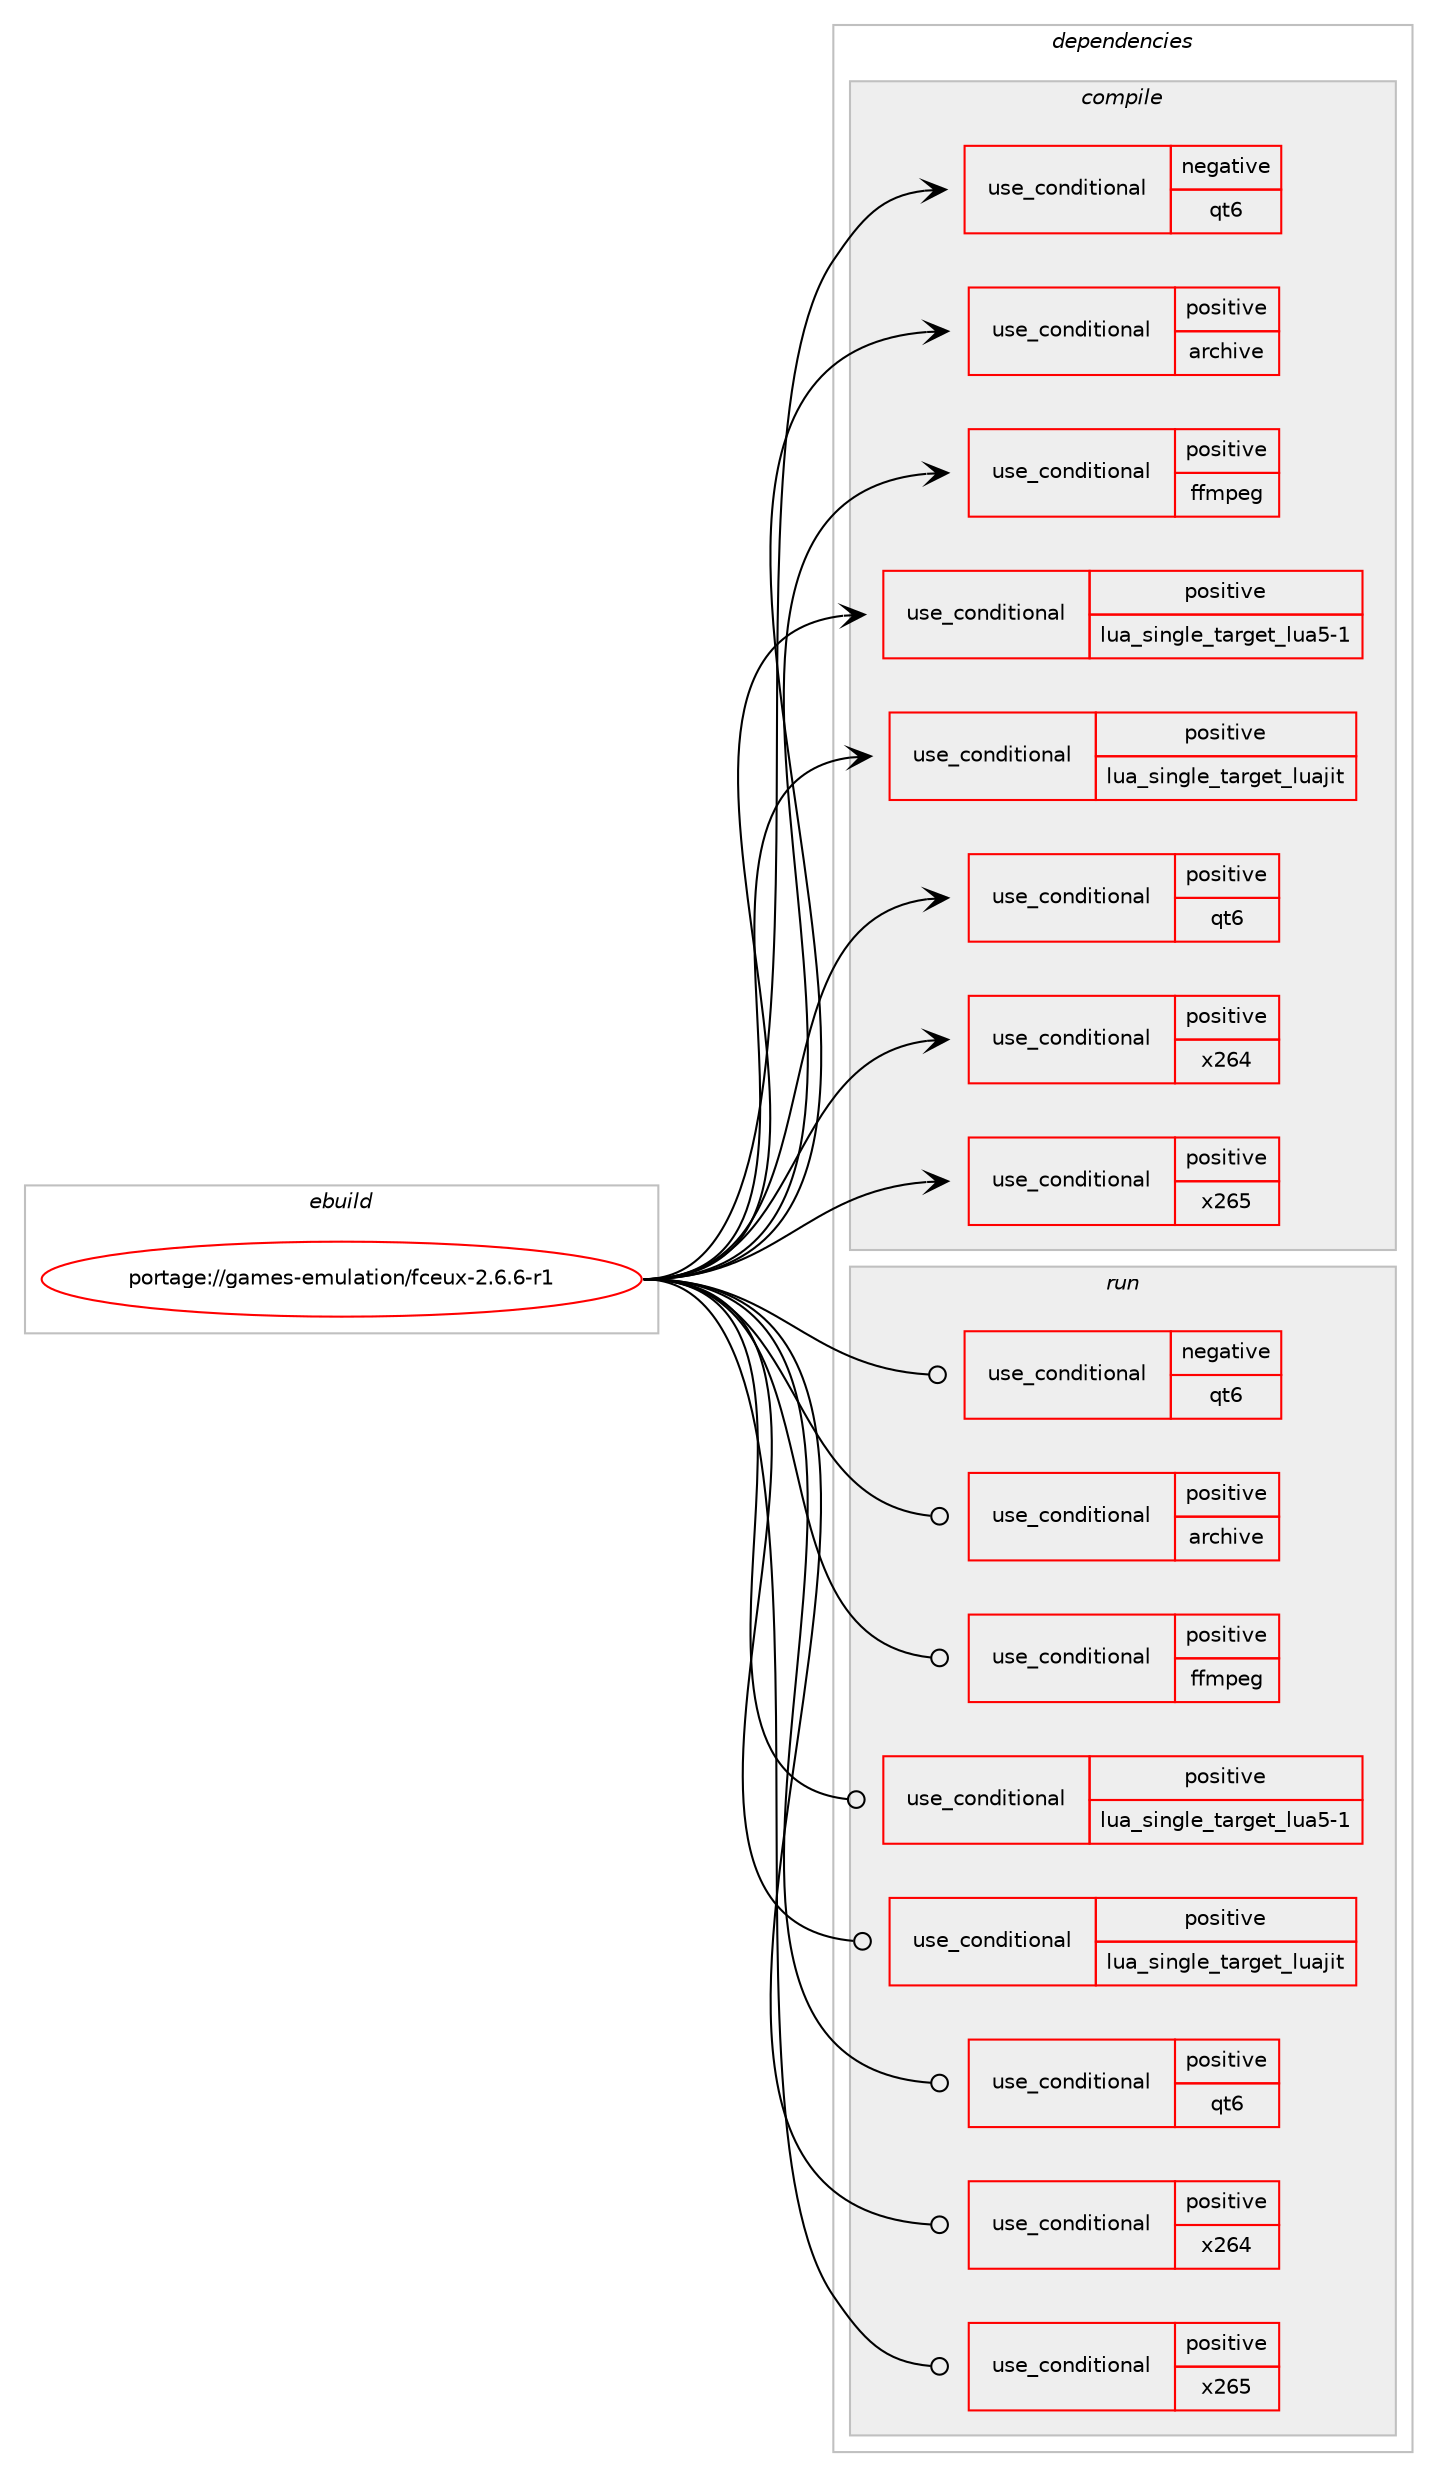 digraph prolog {

# *************
# Graph options
# *************

newrank=true;
concentrate=true;
compound=true;
graph [rankdir=LR,fontname=Helvetica,fontsize=10,ranksep=1.5];#, ranksep=2.5, nodesep=0.2];
edge  [arrowhead=vee];
node  [fontname=Helvetica,fontsize=10];

# **********
# The ebuild
# **********

subgraph cluster_leftcol {
color=gray;
rank=same;
label=<<i>ebuild</i>>;
id [label="portage://games-emulation/fceux-2.6.6-r1", color=red, width=4, href="../games-emulation/fceux-2.6.6-r1.svg"];
}

# ****************
# The dependencies
# ****************

subgraph cluster_midcol {
color=gray;
label=<<i>dependencies</i>>;
subgraph cluster_compile {
fillcolor="#eeeeee";
style=filled;
label=<<i>compile</i>>;
subgraph cond61809 {
dependency114761 [label=<<TABLE BORDER="0" CELLBORDER="1" CELLSPACING="0" CELLPADDING="4"><TR><TD ROWSPAN="3" CELLPADDING="10">use_conditional</TD></TR><TR><TD>negative</TD></TR><TR><TD>qt6</TD></TR></TABLE>>, shape=none, color=red];
# *** BEGIN UNKNOWN DEPENDENCY TYPE (TODO) ***
# dependency114761 -> package_dependency(portage://games-emulation/fceux-2.6.6-r1,install,no,dev-qt,qtcore,none,[,,],[slot(5)],[])
# *** END UNKNOWN DEPENDENCY TYPE (TODO) ***

# *** BEGIN UNKNOWN DEPENDENCY TYPE (TODO) ***
# dependency114761 -> package_dependency(portage://games-emulation/fceux-2.6.6-r1,install,no,dev-qt,qtgui,none,[,,],[slot(5)],[])
# *** END UNKNOWN DEPENDENCY TYPE (TODO) ***

# *** BEGIN UNKNOWN DEPENDENCY TYPE (TODO) ***
# dependency114761 -> package_dependency(portage://games-emulation/fceux-2.6.6-r1,install,no,dev-qt,qtopengl,none,[,,],[slot(5)],[use(disable(gles2-only),none)])
# *** END UNKNOWN DEPENDENCY TYPE (TODO) ***

# *** BEGIN UNKNOWN DEPENDENCY TYPE (TODO) ***
# dependency114761 -> package_dependency(portage://games-emulation/fceux-2.6.6-r1,install,no,dev-qt,qtwidgets,none,[,,],[slot(5)],[])
# *** END UNKNOWN DEPENDENCY TYPE (TODO) ***

}
id:e -> dependency114761:w [weight=20,style="solid",arrowhead="vee"];
subgraph cond61810 {
dependency114762 [label=<<TABLE BORDER="0" CELLBORDER="1" CELLSPACING="0" CELLPADDING="4"><TR><TD ROWSPAN="3" CELLPADDING="10">use_conditional</TD></TR><TR><TD>positive</TD></TR><TR><TD>archive</TD></TR></TABLE>>, shape=none, color=red];
# *** BEGIN UNKNOWN DEPENDENCY TYPE (TODO) ***
# dependency114762 -> package_dependency(portage://games-emulation/fceux-2.6.6-r1,install,no,app-arch,libarchive,none,[,,],any_same_slot,[])
# *** END UNKNOWN DEPENDENCY TYPE (TODO) ***

}
id:e -> dependency114762:w [weight=20,style="solid",arrowhead="vee"];
subgraph cond61811 {
dependency114763 [label=<<TABLE BORDER="0" CELLBORDER="1" CELLSPACING="0" CELLPADDING="4"><TR><TD ROWSPAN="3" CELLPADDING="10">use_conditional</TD></TR><TR><TD>positive</TD></TR><TR><TD>ffmpeg</TD></TR></TABLE>>, shape=none, color=red];
# *** BEGIN UNKNOWN DEPENDENCY TYPE (TODO) ***
# dependency114763 -> package_dependency(portage://games-emulation/fceux-2.6.6-r1,install,no,media-video,ffmpeg,none,[,,],any_same_slot,[])
# *** END UNKNOWN DEPENDENCY TYPE (TODO) ***

}
id:e -> dependency114763:w [weight=20,style="solid",arrowhead="vee"];
subgraph cond61812 {
dependency114764 [label=<<TABLE BORDER="0" CELLBORDER="1" CELLSPACING="0" CELLPADDING="4"><TR><TD ROWSPAN="3" CELLPADDING="10">use_conditional</TD></TR><TR><TD>positive</TD></TR><TR><TD>lua_single_target_lua5-1</TD></TR></TABLE>>, shape=none, color=red];
# *** BEGIN UNKNOWN DEPENDENCY TYPE (TODO) ***
# dependency114764 -> package_dependency(portage://games-emulation/fceux-2.6.6-r1,install,no,dev-lang,lua,none,[,,],[slot(5.1)],[])
# *** END UNKNOWN DEPENDENCY TYPE (TODO) ***

}
id:e -> dependency114764:w [weight=20,style="solid",arrowhead="vee"];
subgraph cond61813 {
dependency114765 [label=<<TABLE BORDER="0" CELLBORDER="1" CELLSPACING="0" CELLPADDING="4"><TR><TD ROWSPAN="3" CELLPADDING="10">use_conditional</TD></TR><TR><TD>positive</TD></TR><TR><TD>lua_single_target_luajit</TD></TR></TABLE>>, shape=none, color=red];
# *** BEGIN UNKNOWN DEPENDENCY TYPE (TODO) ***
# dependency114765 -> package_dependency(portage://games-emulation/fceux-2.6.6-r1,install,no,dev-lang,luajit,none,[,,],any_same_slot,[])
# *** END UNKNOWN DEPENDENCY TYPE (TODO) ***

}
id:e -> dependency114765:w [weight=20,style="solid",arrowhead="vee"];
subgraph cond61814 {
dependency114766 [label=<<TABLE BORDER="0" CELLBORDER="1" CELLSPACING="0" CELLPADDING="4"><TR><TD ROWSPAN="3" CELLPADDING="10">use_conditional</TD></TR><TR><TD>positive</TD></TR><TR><TD>qt6</TD></TR></TABLE>>, shape=none, color=red];
# *** BEGIN UNKNOWN DEPENDENCY TYPE (TODO) ***
# dependency114766 -> package_dependency(portage://games-emulation/fceux-2.6.6-r1,install,no,dev-qt,qtbase,none,[,,],[slot(6)],[use(enable(gui),none),use(enable(opengl),none),use(enable(widgets),none),use(disable(gles2-only),none)])
# *** END UNKNOWN DEPENDENCY TYPE (TODO) ***

}
id:e -> dependency114766:w [weight=20,style="solid",arrowhead="vee"];
subgraph cond61815 {
dependency114767 [label=<<TABLE BORDER="0" CELLBORDER="1" CELLSPACING="0" CELLPADDING="4"><TR><TD ROWSPAN="3" CELLPADDING="10">use_conditional</TD></TR><TR><TD>positive</TD></TR><TR><TD>x264</TD></TR></TABLE>>, shape=none, color=red];
# *** BEGIN UNKNOWN DEPENDENCY TYPE (TODO) ***
# dependency114767 -> package_dependency(portage://games-emulation/fceux-2.6.6-r1,install,no,media-libs,x264,none,[,,],any_same_slot,[])
# *** END UNKNOWN DEPENDENCY TYPE (TODO) ***

}
id:e -> dependency114767:w [weight=20,style="solid",arrowhead="vee"];
subgraph cond61816 {
dependency114768 [label=<<TABLE BORDER="0" CELLBORDER="1" CELLSPACING="0" CELLPADDING="4"><TR><TD ROWSPAN="3" CELLPADDING="10">use_conditional</TD></TR><TR><TD>positive</TD></TR><TR><TD>x265</TD></TR></TABLE>>, shape=none, color=red];
# *** BEGIN UNKNOWN DEPENDENCY TYPE (TODO) ***
# dependency114768 -> package_dependency(portage://games-emulation/fceux-2.6.6-r1,install,no,media-libs,x265,none,[,,],any_same_slot,[])
# *** END UNKNOWN DEPENDENCY TYPE (TODO) ***

}
id:e -> dependency114768:w [weight=20,style="solid",arrowhead="vee"];
# *** BEGIN UNKNOWN DEPENDENCY TYPE (TODO) ***
# id -> package_dependency(portage://games-emulation/fceux-2.6.6-r1,install,no,media-libs,libglvnd,none,[,,],[],[])
# *** END UNKNOWN DEPENDENCY TYPE (TODO) ***

# *** BEGIN UNKNOWN DEPENDENCY TYPE (TODO) ***
# id -> package_dependency(portage://games-emulation/fceux-2.6.6-r1,install,no,media-libs,libsdl2,none,[,,],[],[use(enable(joystick),none),use(enable(sound),none),use(enable(threads),positive),use(enable(video),none)])
# *** END UNKNOWN DEPENDENCY TYPE (TODO) ***

# *** BEGIN UNKNOWN DEPENDENCY TYPE (TODO) ***
# id -> package_dependency(portage://games-emulation/fceux-2.6.6-r1,install,no,sys-libs,zlib,none,[,,],any_same_slot,[use(enable(minizip),none)])
# *** END UNKNOWN DEPENDENCY TYPE (TODO) ***

}
subgraph cluster_compileandrun {
fillcolor="#eeeeee";
style=filled;
label=<<i>compile and run</i>>;
}
subgraph cluster_run {
fillcolor="#eeeeee";
style=filled;
label=<<i>run</i>>;
subgraph cond61817 {
dependency114769 [label=<<TABLE BORDER="0" CELLBORDER="1" CELLSPACING="0" CELLPADDING="4"><TR><TD ROWSPAN="3" CELLPADDING="10">use_conditional</TD></TR><TR><TD>negative</TD></TR><TR><TD>qt6</TD></TR></TABLE>>, shape=none, color=red];
# *** BEGIN UNKNOWN DEPENDENCY TYPE (TODO) ***
# dependency114769 -> package_dependency(portage://games-emulation/fceux-2.6.6-r1,run,no,dev-qt,qtcore,none,[,,],[slot(5)],[])
# *** END UNKNOWN DEPENDENCY TYPE (TODO) ***

# *** BEGIN UNKNOWN DEPENDENCY TYPE (TODO) ***
# dependency114769 -> package_dependency(portage://games-emulation/fceux-2.6.6-r1,run,no,dev-qt,qtgui,none,[,,],[slot(5)],[])
# *** END UNKNOWN DEPENDENCY TYPE (TODO) ***

# *** BEGIN UNKNOWN DEPENDENCY TYPE (TODO) ***
# dependency114769 -> package_dependency(portage://games-emulation/fceux-2.6.6-r1,run,no,dev-qt,qtopengl,none,[,,],[slot(5)],[use(disable(gles2-only),none)])
# *** END UNKNOWN DEPENDENCY TYPE (TODO) ***

# *** BEGIN UNKNOWN DEPENDENCY TYPE (TODO) ***
# dependency114769 -> package_dependency(portage://games-emulation/fceux-2.6.6-r1,run,no,dev-qt,qtwidgets,none,[,,],[slot(5)],[])
# *** END UNKNOWN DEPENDENCY TYPE (TODO) ***

}
id:e -> dependency114769:w [weight=20,style="solid",arrowhead="odot"];
subgraph cond61818 {
dependency114770 [label=<<TABLE BORDER="0" CELLBORDER="1" CELLSPACING="0" CELLPADDING="4"><TR><TD ROWSPAN="3" CELLPADDING="10">use_conditional</TD></TR><TR><TD>positive</TD></TR><TR><TD>archive</TD></TR></TABLE>>, shape=none, color=red];
# *** BEGIN UNKNOWN DEPENDENCY TYPE (TODO) ***
# dependency114770 -> package_dependency(portage://games-emulation/fceux-2.6.6-r1,run,no,app-arch,libarchive,none,[,,],any_same_slot,[])
# *** END UNKNOWN DEPENDENCY TYPE (TODO) ***

}
id:e -> dependency114770:w [weight=20,style="solid",arrowhead="odot"];
subgraph cond61819 {
dependency114771 [label=<<TABLE BORDER="0" CELLBORDER="1" CELLSPACING="0" CELLPADDING="4"><TR><TD ROWSPAN="3" CELLPADDING="10">use_conditional</TD></TR><TR><TD>positive</TD></TR><TR><TD>ffmpeg</TD></TR></TABLE>>, shape=none, color=red];
# *** BEGIN UNKNOWN DEPENDENCY TYPE (TODO) ***
# dependency114771 -> package_dependency(portage://games-emulation/fceux-2.6.6-r1,run,no,media-video,ffmpeg,none,[,,],any_same_slot,[])
# *** END UNKNOWN DEPENDENCY TYPE (TODO) ***

}
id:e -> dependency114771:w [weight=20,style="solid",arrowhead="odot"];
subgraph cond61820 {
dependency114772 [label=<<TABLE BORDER="0" CELLBORDER="1" CELLSPACING="0" CELLPADDING="4"><TR><TD ROWSPAN="3" CELLPADDING="10">use_conditional</TD></TR><TR><TD>positive</TD></TR><TR><TD>lua_single_target_lua5-1</TD></TR></TABLE>>, shape=none, color=red];
# *** BEGIN UNKNOWN DEPENDENCY TYPE (TODO) ***
# dependency114772 -> package_dependency(portage://games-emulation/fceux-2.6.6-r1,run,no,dev-lang,lua,none,[,,],[slot(5.1)],[])
# *** END UNKNOWN DEPENDENCY TYPE (TODO) ***

}
id:e -> dependency114772:w [weight=20,style="solid",arrowhead="odot"];
subgraph cond61821 {
dependency114773 [label=<<TABLE BORDER="0" CELLBORDER="1" CELLSPACING="0" CELLPADDING="4"><TR><TD ROWSPAN="3" CELLPADDING="10">use_conditional</TD></TR><TR><TD>positive</TD></TR><TR><TD>lua_single_target_luajit</TD></TR></TABLE>>, shape=none, color=red];
# *** BEGIN UNKNOWN DEPENDENCY TYPE (TODO) ***
# dependency114773 -> package_dependency(portage://games-emulation/fceux-2.6.6-r1,run,no,dev-lang,luajit,none,[,,],any_same_slot,[])
# *** END UNKNOWN DEPENDENCY TYPE (TODO) ***

}
id:e -> dependency114773:w [weight=20,style="solid",arrowhead="odot"];
subgraph cond61822 {
dependency114774 [label=<<TABLE BORDER="0" CELLBORDER="1" CELLSPACING="0" CELLPADDING="4"><TR><TD ROWSPAN="3" CELLPADDING="10">use_conditional</TD></TR><TR><TD>positive</TD></TR><TR><TD>qt6</TD></TR></TABLE>>, shape=none, color=red];
# *** BEGIN UNKNOWN DEPENDENCY TYPE (TODO) ***
# dependency114774 -> package_dependency(portage://games-emulation/fceux-2.6.6-r1,run,no,dev-qt,qtbase,none,[,,],[slot(6)],[use(enable(gui),none),use(enable(opengl),none),use(enable(widgets),none),use(disable(gles2-only),none)])
# *** END UNKNOWN DEPENDENCY TYPE (TODO) ***

}
id:e -> dependency114774:w [weight=20,style="solid",arrowhead="odot"];
subgraph cond61823 {
dependency114775 [label=<<TABLE BORDER="0" CELLBORDER="1" CELLSPACING="0" CELLPADDING="4"><TR><TD ROWSPAN="3" CELLPADDING="10">use_conditional</TD></TR><TR><TD>positive</TD></TR><TR><TD>x264</TD></TR></TABLE>>, shape=none, color=red];
# *** BEGIN UNKNOWN DEPENDENCY TYPE (TODO) ***
# dependency114775 -> package_dependency(portage://games-emulation/fceux-2.6.6-r1,run,no,media-libs,x264,none,[,,],any_same_slot,[])
# *** END UNKNOWN DEPENDENCY TYPE (TODO) ***

}
id:e -> dependency114775:w [weight=20,style="solid",arrowhead="odot"];
subgraph cond61824 {
dependency114776 [label=<<TABLE BORDER="0" CELLBORDER="1" CELLSPACING="0" CELLPADDING="4"><TR><TD ROWSPAN="3" CELLPADDING="10">use_conditional</TD></TR><TR><TD>positive</TD></TR><TR><TD>x265</TD></TR></TABLE>>, shape=none, color=red];
# *** BEGIN UNKNOWN DEPENDENCY TYPE (TODO) ***
# dependency114776 -> package_dependency(portage://games-emulation/fceux-2.6.6-r1,run,no,media-libs,x265,none,[,,],any_same_slot,[])
# *** END UNKNOWN DEPENDENCY TYPE (TODO) ***

}
id:e -> dependency114776:w [weight=20,style="solid",arrowhead="odot"];
# *** BEGIN UNKNOWN DEPENDENCY TYPE (TODO) ***
# id -> package_dependency(portage://games-emulation/fceux-2.6.6-r1,run,no,media-libs,libglvnd,none,[,,],[],[])
# *** END UNKNOWN DEPENDENCY TYPE (TODO) ***

# *** BEGIN UNKNOWN DEPENDENCY TYPE (TODO) ***
# id -> package_dependency(portage://games-emulation/fceux-2.6.6-r1,run,no,media-libs,libsdl2,none,[,,],[],[use(enable(joystick),none),use(enable(sound),none),use(enable(threads),positive),use(enable(video),none)])
# *** END UNKNOWN DEPENDENCY TYPE (TODO) ***

# *** BEGIN UNKNOWN DEPENDENCY TYPE (TODO) ***
# id -> package_dependency(portage://games-emulation/fceux-2.6.6-r1,run,no,sys-libs,zlib,none,[,,],any_same_slot,[use(enable(minizip),none)])
# *** END UNKNOWN DEPENDENCY TYPE (TODO) ***

}
}

# **************
# The candidates
# **************

subgraph cluster_choices {
rank=same;
color=gray;
label=<<i>candidates</i>>;

}

}
